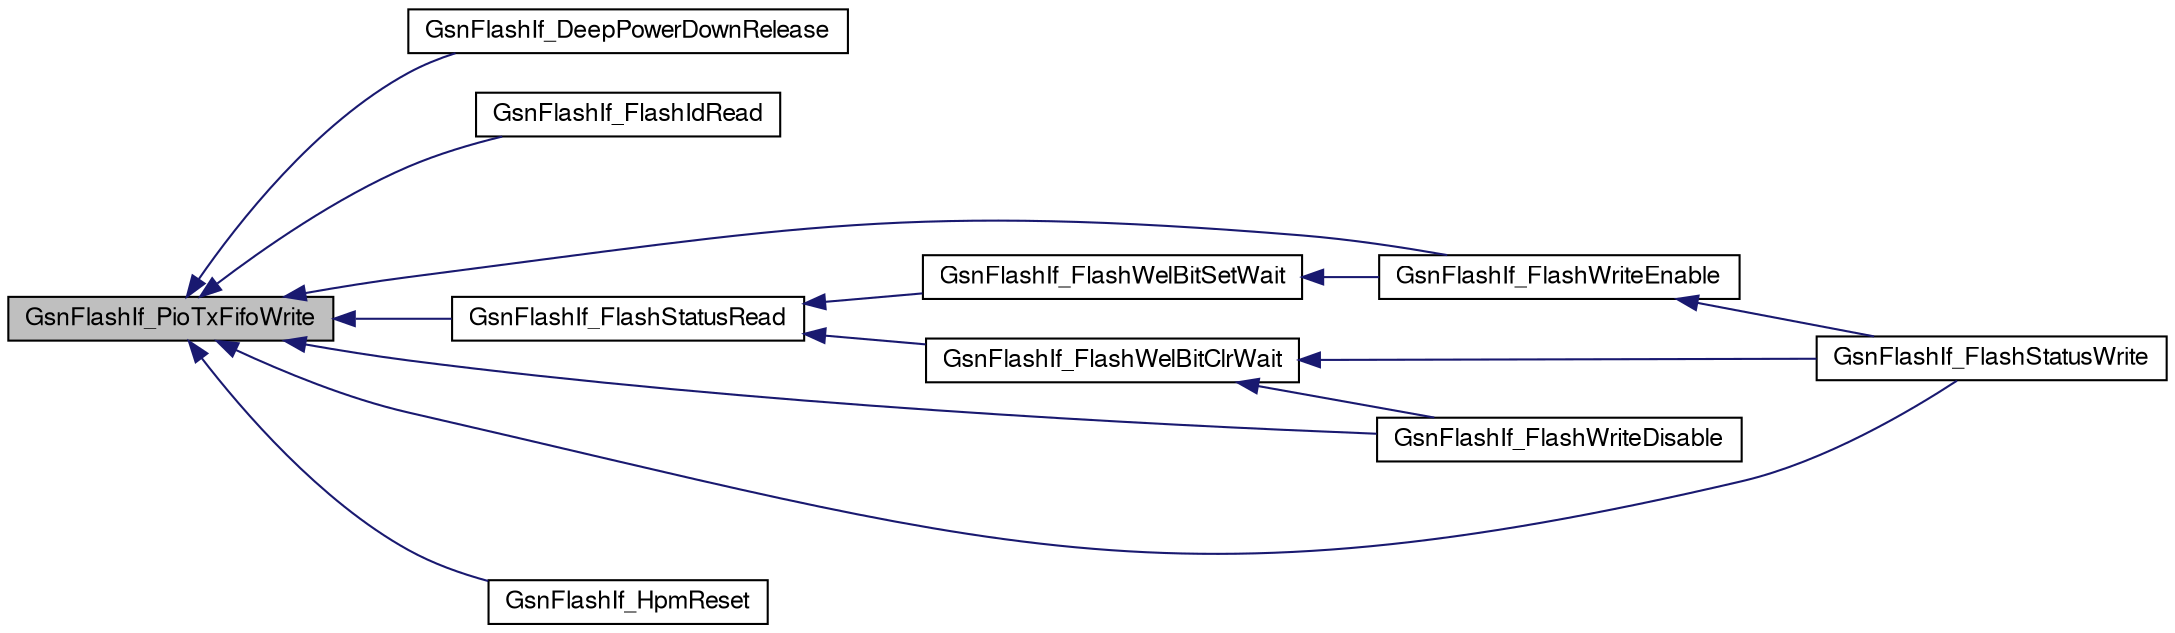 digraph G
{
  edge [fontname="FreeSans",fontsize="12",labelfontname="FreeSans",labelfontsize="12"];
  node [fontname="FreeSans",fontsize="12",shape=record];
  rankdir=LR;
  Node1 [label="GsnFlashIf_PioTxFifoWrite",height=0.2,width=0.4,color="black", fillcolor="grey75", style="filled" fontcolor="black"];
  Node1 -> Node2 [dir=back,color="midnightblue",fontsize="12",style="solid",fontname="FreeSans"];
  Node2 [label="GsnFlashIf_DeepPowerDownRelease",height=0.2,width=0.4,color="black", fillcolor="white", style="filled",URL="$a00518.html#a388105cd1800d0506f951250cf7354e9"];
  Node1 -> Node3 [dir=back,color="midnightblue",fontsize="12",style="solid",fontname="FreeSans"];
  Node3 [label="GsnFlashIf_FlashIdRead",height=0.2,width=0.4,color="black", fillcolor="white", style="filled",URL="$a00669.html#ga9bd33077456561b3a74960e3b59fd3a1",tooltip="FlashIf Flash Id Read."];
  Node1 -> Node4 [dir=back,color="midnightblue",fontsize="12",style="solid",fontname="FreeSans"];
  Node4 [label="GsnFlashIf_FlashStatusRead",height=0.2,width=0.4,color="black", fillcolor="white", style="filled",URL="$a00669.html#ga48297488ec4d500970cb6950cae78570",tooltip="FlashIf Flash Status Read."];
  Node4 -> Node5 [dir=back,color="midnightblue",fontsize="12",style="solid",fontname="FreeSans"];
  Node5 [label="GsnFlashIf_FlashWelBitClrWait",height=0.2,width=0.4,color="black", fillcolor="white", style="filled",URL="$a00669.html#gacbb20c31b55b63691495359dad00ccc6",tooltip="FlashIf FlashWelBitClrWait."];
  Node5 -> Node6 [dir=back,color="midnightblue",fontsize="12",style="solid",fontname="FreeSans"];
  Node6 [label="GsnFlashIf_FlashStatusWrite",height=0.2,width=0.4,color="black", fillcolor="white", style="filled",URL="$a00669.html#ga3a7eea5fe3bb3b96a573037b355c0c0e",tooltip="FlashIf Flash status Write."];
  Node5 -> Node7 [dir=back,color="midnightblue",fontsize="12",style="solid",fontname="FreeSans"];
  Node7 [label="GsnFlashIf_FlashWriteDisable",height=0.2,width=0.4,color="black", fillcolor="white", style="filled",URL="$a00669.html#gaa765eb6f46ca5e3787deb574e035a43b",tooltip="FlashIf Flash Write Disable."];
  Node4 -> Node8 [dir=back,color="midnightblue",fontsize="12",style="solid",fontname="FreeSans"];
  Node8 [label="GsnFlashIf_FlashWelBitSetWait",height=0.2,width=0.4,color="black", fillcolor="white", style="filled",URL="$a00669.html#gaa4154e89e9e4a898ea3201fe01399563",tooltip="FlashIf FlashWelBitSetWait."];
  Node8 -> Node9 [dir=back,color="midnightblue",fontsize="12",style="solid",fontname="FreeSans"];
  Node9 [label="GsnFlashIf_FlashWriteEnable",height=0.2,width=0.4,color="black", fillcolor="white", style="filled",URL="$a00669.html#ga73f637bd9c4acf82825974b750102043",tooltip="FlashIf Flash Write Enable."];
  Node9 -> Node6 [dir=back,color="midnightblue",fontsize="12",style="solid",fontname="FreeSans"];
  Node1 -> Node6 [dir=back,color="midnightblue",fontsize="12",style="solid",fontname="FreeSans"];
  Node1 -> Node7 [dir=back,color="midnightblue",fontsize="12",style="solid",fontname="FreeSans"];
  Node1 -> Node9 [dir=back,color="midnightblue",fontsize="12",style="solid",fontname="FreeSans"];
  Node1 -> Node10 [dir=back,color="midnightblue",fontsize="12",style="solid",fontname="FreeSans"];
  Node10 [label="GsnFlashIf_HpmReset",height=0.2,width=0.4,color="black", fillcolor="white", style="filled",URL="$a00518.html#a7d415448cd70cacfddca202e24c4bb23"];
}
